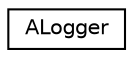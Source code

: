 digraph "Graphical Class Hierarchy"
{
 // LATEX_PDF_SIZE
  edge [fontname="Helvetica",fontsize="10",labelfontname="Helvetica",labelfontsize="10"];
  node [fontname="Helvetica",fontsize="10",shape=record];
  rankdir="LR";
  Node0 [label="ALogger",height=0.2,width=0.4,color="black", fillcolor="white", style="filled",URL="$classALogger.html",tooltip="A logger class."];
}
